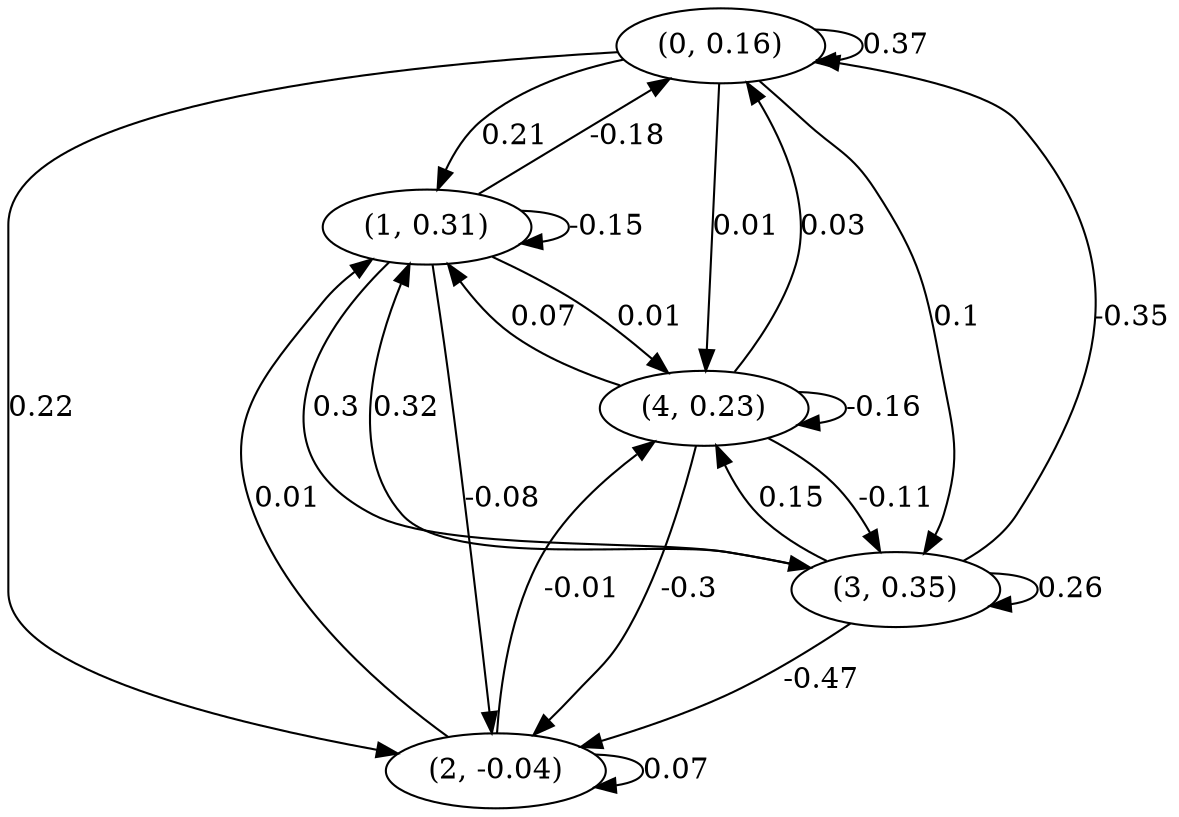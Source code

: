 digraph {
    0 [ label = "(0, 0.16)" ]
    1 [ label = "(1, 0.31)" ]
    2 [ label = "(2, -0.04)" ]
    3 [ label = "(3, 0.35)" ]
    4 [ label = "(4, 0.23)" ]
    0 -> 0 [ label = "0.37" ]
    1 -> 1 [ label = "-0.15" ]
    2 -> 2 [ label = "0.07" ]
    3 -> 3 [ label = "0.26" ]
    4 -> 4 [ label = "-0.16" ]
    1 -> 0 [ label = "-0.18" ]
    3 -> 0 [ label = "-0.35" ]
    4 -> 0 [ label = "0.03" ]
    0 -> 1 [ label = "0.21" ]
    2 -> 1 [ label = "0.01" ]
    3 -> 1 [ label = "0.32" ]
    4 -> 1 [ label = "0.07" ]
    0 -> 2 [ label = "0.22" ]
    1 -> 2 [ label = "-0.08" ]
    3 -> 2 [ label = "-0.47" ]
    4 -> 2 [ label = "-0.3" ]
    0 -> 3 [ label = "0.1" ]
    1 -> 3 [ label = "0.3" ]
    4 -> 3 [ label = "-0.11" ]
    0 -> 4 [ label = "0.01" ]
    1 -> 4 [ label = "0.01" ]
    2 -> 4 [ label = "-0.01" ]
    3 -> 4 [ label = "0.15" ]
}


